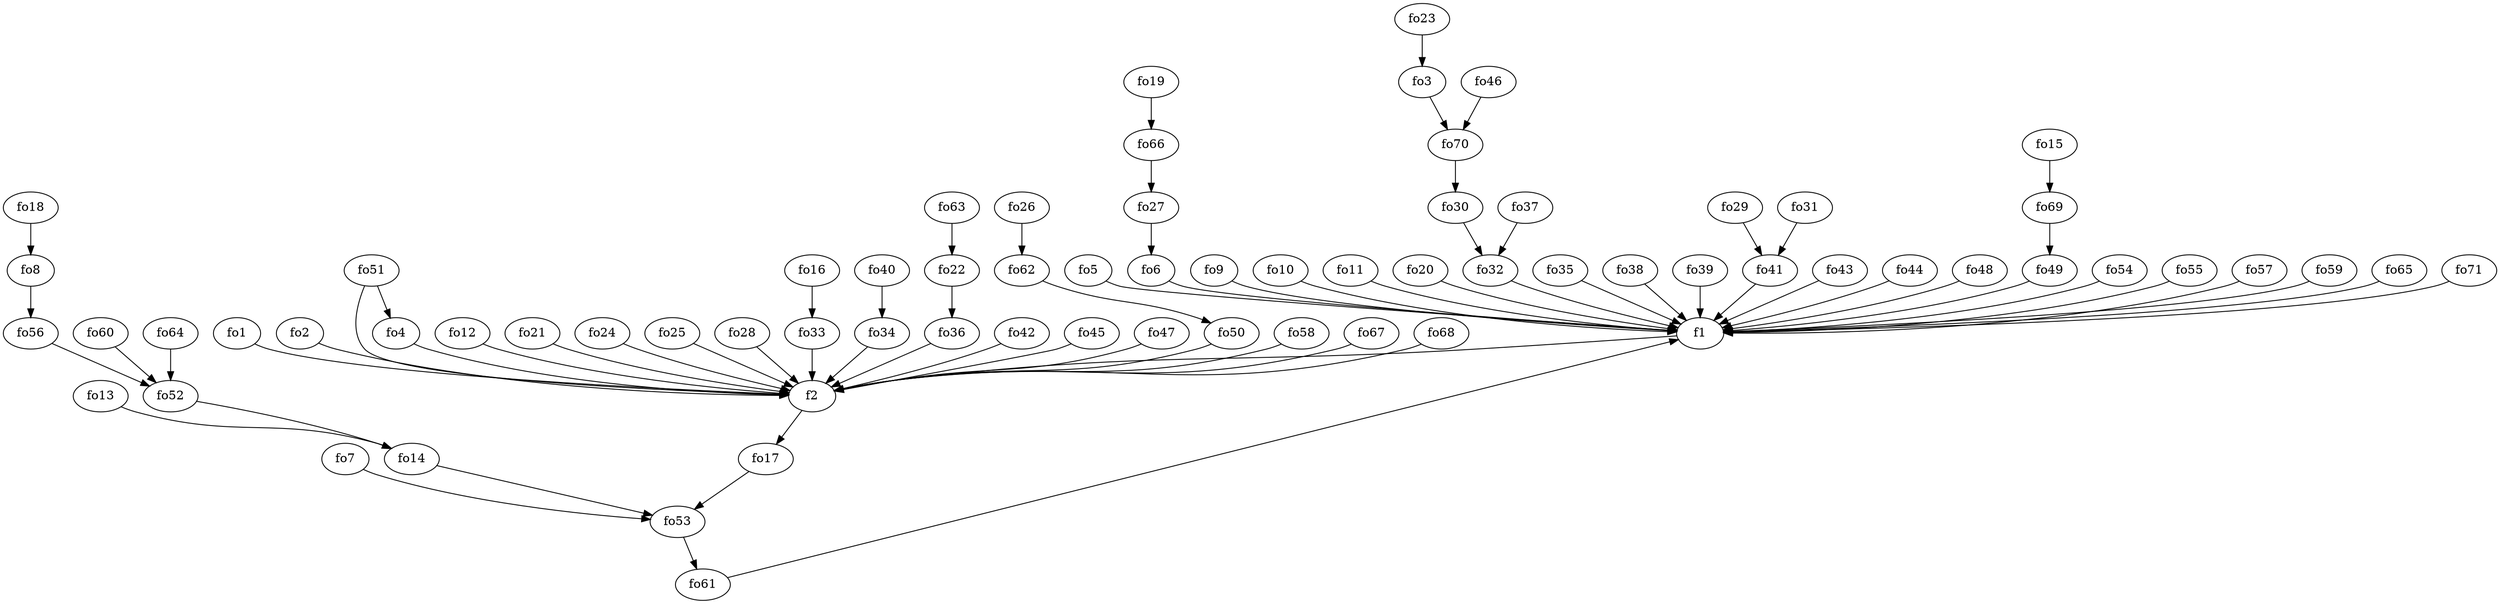 strict digraph  {
f1;
f2;
fo1;
fo2;
fo3;
fo4;
fo5;
fo6;
fo7;
fo8;
fo9;
fo10;
fo11;
fo12;
fo13;
fo14;
fo15;
fo16;
fo17;
fo18;
fo19;
fo20;
fo21;
fo22;
fo23;
fo24;
fo25;
fo26;
fo27;
fo28;
fo29;
fo30;
fo31;
fo32;
fo33;
fo34;
fo35;
fo36;
fo37;
fo38;
fo39;
fo40;
fo41;
fo42;
fo43;
fo44;
fo45;
fo46;
fo47;
fo48;
fo49;
fo50;
fo51;
fo52;
fo53;
fo54;
fo55;
fo56;
fo57;
fo58;
fo59;
fo60;
fo61;
fo62;
fo63;
fo64;
fo65;
fo66;
fo67;
fo68;
fo69;
fo70;
fo71;
f1 -> f2  [weight=2];
f2 -> fo17  [weight=2];
fo1 -> f2  [weight=2];
fo2 -> f2  [weight=2];
fo3 -> fo70  [weight=2];
fo4 -> f2  [weight=2];
fo5 -> f1  [weight=2];
fo6 -> f1  [weight=2];
fo7 -> fo53  [weight=2];
fo8 -> fo56  [weight=2];
fo9 -> f1  [weight=2];
fo10 -> f1  [weight=2];
fo11 -> f1  [weight=2];
fo12 -> f2  [weight=2];
fo13 -> fo14  [weight=2];
fo14 -> fo53  [weight=2];
fo15 -> fo69  [weight=2];
fo16 -> fo33  [weight=2];
fo17 -> fo53  [weight=2];
fo18 -> fo8  [weight=2];
fo19 -> fo66  [weight=2];
fo20 -> f1  [weight=2];
fo21 -> f2  [weight=2];
fo22 -> fo36  [weight=2];
fo23 -> fo3  [weight=2];
fo24 -> f2  [weight=2];
fo25 -> f2  [weight=2];
fo26 -> fo62  [weight=2];
fo27 -> fo6  [weight=2];
fo28 -> f2  [weight=2];
fo29 -> fo41  [weight=2];
fo30 -> fo32  [weight=2];
fo31 -> fo41  [weight=2];
fo32 -> f1  [weight=2];
fo33 -> f2  [weight=2];
fo34 -> f2  [weight=2];
fo35 -> f1  [weight=2];
fo36 -> f2  [weight=2];
fo37 -> fo32  [weight=2];
fo38 -> f1  [weight=2];
fo39 -> f1  [weight=2];
fo40 -> fo34  [weight=2];
fo41 -> f1  [weight=2];
fo42 -> f2  [weight=2];
fo43 -> f1  [weight=2];
fo44 -> f1  [weight=2];
fo45 -> f2  [weight=2];
fo46 -> fo70  [weight=2];
fo47 -> f2  [weight=2];
fo48 -> f1  [weight=2];
fo49 -> f1  [weight=2];
fo50 -> f2  [weight=2];
fo51 -> fo4  [weight=2];
fo51 -> f2  [weight=2];
fo52 -> fo14  [weight=2];
fo53 -> fo61  [weight=2];
fo54 -> f1  [weight=2];
fo55 -> f1  [weight=2];
fo56 -> fo52  [weight=2];
fo57 -> f1  [weight=2];
fo58 -> f2  [weight=2];
fo59 -> f1  [weight=2];
fo60 -> fo52  [weight=2];
fo61 -> f1  [weight=2];
fo62 -> fo50  [weight=2];
fo63 -> fo22  [weight=2];
fo64 -> fo52  [weight=2];
fo65 -> f1  [weight=2];
fo66 -> fo27  [weight=2];
fo67 -> f2  [weight=2];
fo68 -> f2  [weight=2];
fo69 -> fo49  [weight=2];
fo70 -> fo30  [weight=2];
fo71 -> f1  [weight=2];
}
